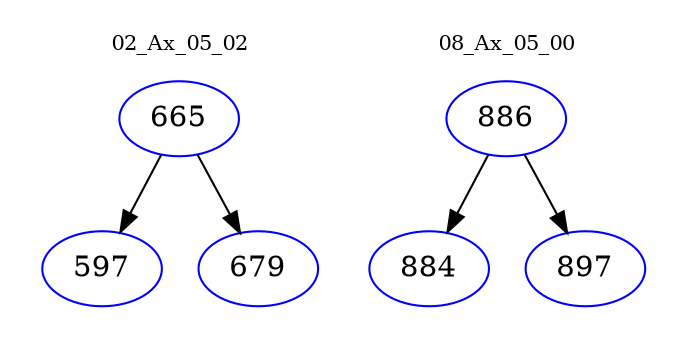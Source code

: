 digraph{
subgraph cluster_0 {
color = white
label = "02_Ax_05_02";
fontsize=10;
T0_665 [label="665", color="blue"]
T0_665 -> T0_597 [color="black"]
T0_597 [label="597", color="blue"]
T0_665 -> T0_679 [color="black"]
T0_679 [label="679", color="blue"]
}
subgraph cluster_1 {
color = white
label = "08_Ax_05_00";
fontsize=10;
T1_886 [label="886", color="blue"]
T1_886 -> T1_884 [color="black"]
T1_884 [label="884", color="blue"]
T1_886 -> T1_897 [color="black"]
T1_897 [label="897", color="blue"]
}
}
